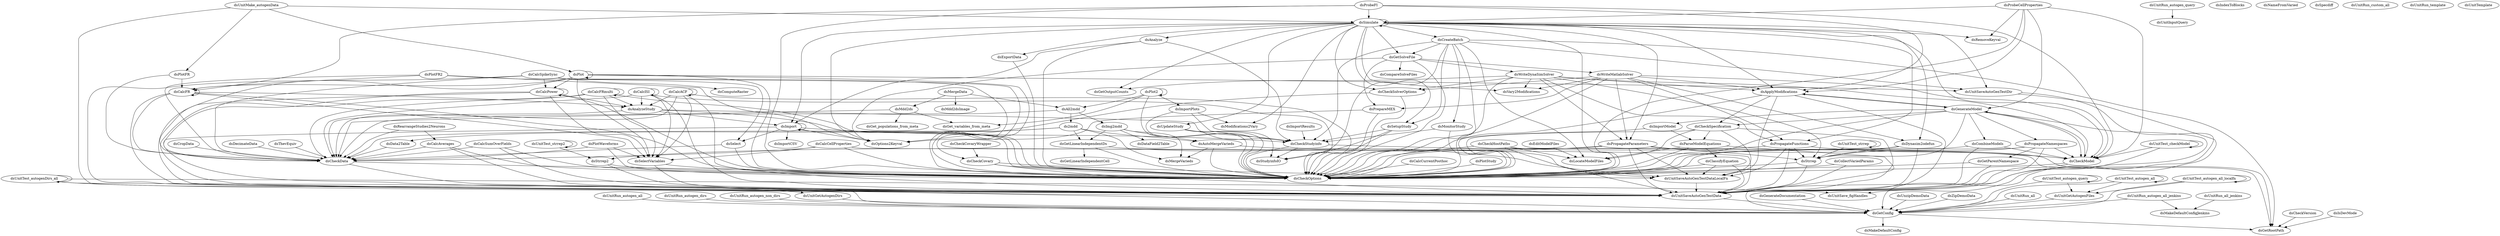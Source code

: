 /* Created by mdot for Matlab */
digraph m2html {
  dsAnalyze -> dsImport;
  dsAnalyze -> dsCheckOptions;
  dsAnalyze -> dsCheckStudyinfo;
  dsImport -> dsImport;
  dsImport -> dsSelect;
  dsImport -> dsCheckOptions;
  dsImport -> dsCheckStudyinfo;
  dsImport -> dsImportCSV;
  dsImport -> dsOptions2Keyval;
  dsImport -> dsUnitSaveAutoGenTestData;
  dsPlot -> dsPlot;
  dsPlot -> dsCalcFR;
  dsPlot -> dsCalcPower;
  dsPlot -> dsCheckCovary;
  dsPlot -> dsCheckData;
  dsPlot -> dsCheckOptions;
  dsPlot -> dsSelectVariables;
  dsPlot -> dsUnitSaveAutoGenTestDir;
  dsPlot2 -> dsPlot2;
  dsPlot2 -> dsAll2mdd;
  dsPlot2 -> dsCheckOptions;
  dsPlot2 -> dsGet_variables_from_meta;
  dsPlot2 -> dsImportPlots;
  dsSelect -> dsCheckData;
  dsSelect -> dsCheckOptions;
  dsSimulate -> dsAnalyze;
  dsSimulate -> dsImport;
  dsSimulate -> dsSimulate;
  dsSimulate -> dsApplyModifications;
  dsSimulate -> dsCheckModel;
  dsSimulate -> dsCheckOptions;
  dsSimulate -> dsCheckSolverOptions;
  dsSimulate -> dsCreateBatch;
  dsSimulate -> dsDynasim2odefun;
  dsSimulate -> dsExportData;
  dsSimulate -> dsGetOutputCounts;
  dsSimulate -> dsGetSolveFile;
  dsSimulate -> dsModifications2Vary;
  dsSimulate -> dsOptions2Keyval;
  dsSimulate -> dsPropagateFunctions;
  dsSimulate -> dsPropagateParameters;
  dsSimulate -> dsRemoveKeyval;
  dsSimulate -> dsSetupStudy;
  dsSimulate -> dsUpdateStudy;
  dsSimulate -> dsVary2Modifications;
  dsSimulate -> dsUnitSaveAutoGenTestDir;
  ds2mdd -> dsAutoMergeVarieds;
  ds2mdd -> dsCheckData;
  ds2mdd -> dsData2Table;
  ds2mdd -> dsGetLinearIndependentDs;
  ds2mdd -> dsMergeVarieds;
  dsAll2mdd -> ds2mdd;
  dsAll2mdd -> dsCheckData;
  dsAll2mdd -> dsImg2mdd;
  dsAnalyzeStudy -> dsImport;
  dsAnalyzeStudy -> dsCheckData;
  dsAnalyzeStudy -> dsCheckOptions;
  dsAnalyzeStudy -> dsCheckStudyinfo;
  dsApplyModifications -> dsCheckOptions;
  dsApplyModifications -> dsCheckSpecification;
  dsApplyModifications -> dsGenerateModel;
  dsApplyModifications -> dsUnitSaveAutoGenTestData;
  dsApplyModifications -> dsUnitSaveAutoGenTestDataLocalFn;
  dsAutoMergeVarieds -> dsCheckOptions;
  dsAutoMergeVarieds -> dsMergeVarieds;
  dsAutoMergeVarieds -> dsUnitSaveAutoGenTestDataLocalFn;
  dsCalcACF -> dsAnalyzeStudy;
  dsCalcACF -> dsCalcACF;
  dsCalcACF -> dsCheckData;
  dsCalcACF -> dsCheckOptions;
  dsCalcACF -> dsSelectVariables;
  dsCalcACF -> dsUnitSaveAutoGenTestData;
  dsCalcAverages -> dsCheckData;
  dsCalcAverages -> dsCheckOptions;
  dsCalcAverages -> dsUnitSaveAutoGenTestData;
  dsCalcCellProperties -> dsCheckData;
  dsCalcCellProperties -> dsCheckOptions;
  dsCalcCellProperties -> dsSelectVariables;
  dsCalcCellProperties -> dsUnitSaveAutoGenTestData;
  dsCalcCurrentPosthoc -> dsCheckOptions;
  dsCalcFR -> dsAnalyzeStudy;
  dsCalcFR -> dsCalcFR;
  dsCalcFR -> dsCheckData;
  dsCalcFR -> dsCheckOptions;
  dsCalcFR -> dsSelectVariables;
  dsCalcFR -> dsUnitSaveAutoGenTestData;
  dsCalcFRmulti -> dsAnalyzeStudy;
  dsCalcFRmulti -> dsCalcFRmulti;
  dsCalcFRmulti -> dsCheckData;
  dsCalcFRmulti -> dsCheckOptions;
  dsCalcFRmulti -> dsSelectVariables;
  dsCalcFRmulti -> dsUnitSaveAutoGenTestData;
  dsCalcISI -> dsAnalyzeStudy;
  dsCalcISI -> dsCalcISI;
  dsCalcISI -> dsCheckData;
  dsCalcISI -> dsCheckOptions;
  dsCalcISI -> dsSelectVariables;
  dsCalcISI -> dsUnitSaveAutoGenTestData;
  dsCalcPower -> dsAnalyzeStudy;
  dsCalcPower -> dsCalcPower;
  dsCalcPower -> dsCheckData;
  dsCalcPower -> dsCheckOptions;
  dsCalcPower -> dsSelectVariables;
  dsCalcPower -> dsUnitSaveAutoGenTestData;
  dsCalcSpikeSync -> dsSelect;
  dsCalcSpikeSync -> dsCalcPower;
  dsCalcSpikeSync -> dsCheckData;
  dsCalcSpikeSync -> dsCheckOptions;
  dsCalcSpikeSync -> dsComputeRaster;
  dsCalcSpikeSync -> dsUnitSaveAutoGenTestData;
  dsCalcSumOverFields -> dsCheckData;
  dsCalcSumOverFields -> dsCheckOptions;
  dsCalcSumOverFields -> dsUnitSaveAutoGenTestData;
  dsCheckCovary -> dsCheckOptions;
  dsCheckCovary -> dsUnitSaveAutoGenTestData;
  dsCheckCovary -> dsUnitSaveAutoGenTestDataLocalFn;
  dsCheckCovaryWrapper -> dsCheckCovary;
  dsCheckData -> dsCheckOptions;
  dsCheckData -> dsUnitSaveAutoGenTestData;
  dsCheckHostPaths -> dsCheckOptions;
  dsCheckHostPaths -> dsGetRootPath;
  dsCheckHostPaths -> dsLocateModelFiles;
  dsCheckHostPaths -> dsUnitSaveAutoGenTestData;
  dsCheckModel -> dsCheckOptions;
  dsCheckModel -> dsGenerateModel;
  dsCheckModel -> dsUnitSaveAutoGenTestData;
  dsCheckSolverOptions -> dsCheckOptions;
  dsCheckSolverOptions -> dsOptions2Keyval;
  dsCheckSpecification -> dsCheckOptions;
  dsCheckSpecification -> dsLocateModelFiles;
  dsCheckSpecification -> dsParseModelEquations;
  dsCheckSpecification -> dsUnitSaveAutoGenTestData;
  dsCheckSpecification -> dsUnitSaveAutoGenTestDataLocalFn;
  dsCheckStudyinfo -> dsCheckOptions;
  dsCheckStudyinfo -> dsGetRootPath;
  dsCheckStudyinfo -> dsStudyinfoIO;
  dsCheckVersion -> dsGetRootPath;
  dsClassifyEquation -> dsCheckOptions;
  dsClassifyEquation -> dsUnitSaveAutoGenTestData;
  dsClassifyEquation -> dsUnitSaveAutoGenTestDataLocalFn;
  dsCollectVariedParams -> dsCheckOptions;
  dsCollectVariedParams -> dsUnitSaveAutoGenTestData;
  dsCombineModels -> dsCheckModel;
  dsCombineModels -> dsCheckOptions;
  dsCombineModels -> dsUnitSaveAutoGenTestData;
  dsCreateBatch -> dsCheckOptions;
  dsCreateBatch -> dsCheckStudyinfo;
  dsCreateBatch -> dsGetRootPath;
  dsCreateBatch -> dsGetSolveFile;
  dsCreateBatch -> dsLocateModelFiles;
  dsCreateBatch -> dsMonitorStudy;
  dsCreateBatch -> dsSetupStudy;
  dsCreateBatch -> dsStudyinfoIO;
  dsCreateBatch -> dsUnitSaveAutoGenTestDir;
  dsCropData -> dsCheckData;
  dsData2Table -> dsCheckData;
  dsDecimateData -> dsCheckData;
  dsDynasim2odefun -> dsCheckOptions;
  dsDynasim2odefun -> dsStrrep;
  dsDynasim2odefun -> dsUnitSaveAutoGenTestData;
  dsEditModelFiles -> dsLocateModelFiles;
  dsExportData -> dsCheckOptions;
  dsGenerateDocumentation -> dsGetConfig;
  dsGenerateModel -> dsApplyModifications;
  dsGenerateModel -> dsCheckModel;
  dsGenerateModel -> dsCheckOptions;
  dsGenerateModel -> dsCheckSpecification;
  dsGenerateModel -> dsCombineModels;
  dsGenerateModel -> dsImportModel;
  dsGenerateModel -> dsPropagateNamespaces;
  dsGenerateModel -> dsStrrep;
  dsGenerateModel -> dsUnitSaveAutoGenTestData;
  dsGetConfig -> dsGetRootPath;
  dsGetConfig -> dsMakeDefaultConfig;
  dsGetLinearIndependentDs -> dsCheckOptions;
  dsGetLinearIndependentDs -> dsGetLinearIndependentCell;
  dsGetLinearIndependentDs -> dsUnitSaveAutoGenTestDataLocalFn;
  dsGetParentNamespace -> dsCheckOptions;
  dsGetParentNamespace -> dsUnitSaveAutoGenTestData;
  dsGetSolveFile -> dsCheckOptions;
  dsGetSolveFile -> dsCompareSolveFiles;
  dsGetSolveFile -> dsOptions2Keyval;
  dsGetSolveFile -> dsPrepareMEX;
  dsGetSolveFile -> dsWriteDynaSimSolver;
  dsGetSolveFile -> dsWriteMatlabSolver;
  dsImg2mdd -> dsAutoMergeVarieds;
  dsImg2mdd -> dsDataField2Table;
  dsImg2mdd -> dsGetLinearIndependentDs;
  dsImg2mdd -> dsMergeVarieds;
  dsImportModel -> dsCheckOptions;
  dsImportModel -> dsParseModelEquations;
  dsImportPlots -> dsCheckOptions;
  dsImportPlots -> dsCheckStudyinfo;
  dsImportPlots -> dsModifications2Vary;
  dsImportResults -> dsCheckStudyinfo;
  dsIsDevMode -> dsGetRootPath;
  dsMdd2ds -> dsCheckData;
  dsMdd2ds -> dsGet_populations_from_meta;
  dsMdd2ds -> dsGet_variables_from_meta;
  dsMergeData -> dsAll2mdd;
  dsMergeData -> dsMdd2ds;
  dsMergeData -> dsMdd2dsImage;
  dsMonitorStudy -> dsCheckOptions;
  dsMonitorStudy -> dsCheckStudyinfo;
  dsParseModelEquations -> dsCheckOptions;
  dsParseModelEquations -> dsClassifyEquation;
  dsParseModelEquations -> dsLocateModelFiles;
  dsParseModelEquations -> dsUnitSaveAutoGenTestData;
  dsPlotFR -> dsCalcFR;
  dsPlotFR -> dsCheckData;
  dsPlotFR2 -> dsCalcFR;
  dsPlotFR2 -> dsCheckData;
  dsPlotFR2 -> dsCheckOptions;
  dsPlotFR2 -> dsOptions2Keyval;
  dsPlotStudy -> dsCheckOptions;
  dsPlotWaveforms -> dsCheckData;
  dsPlotWaveforms -> dsCheckOptions;
  dsPlotWaveforms -> dsSelectVariables;
  dsPrepareMEX -> dsCheckOptions;
  dsPrepareMEX -> dsOptions2Keyval;
  dsProbeCellProperties -> dsSimulate;
  dsProbeCellProperties -> dsApplyModifications;
  dsProbeCellProperties -> dsCheckModel;
  dsProbeCellProperties -> dsCheckOptions;
  dsProbeCellProperties -> dsGenerateModel;
  dsProbeCellProperties -> dsRemoveKeyval;
  dsProbeFI -> dsSimulate;
  dsProbeFI -> dsApplyModifications;
  dsProbeFI -> dsCalcFR;
  dsProbeFI -> dsCheckModel;
  dsProbeFI -> dsCheckOptions;
  dsPropagateFunctions -> dsCheckModel;
  dsPropagateFunctions -> dsCheckOptions;
  dsPropagateFunctions -> dsStrrep;
  dsPropagateFunctions -> dsUnitSaveAutoGenTestData;
  dsPropagateFunctions -> dsUnitSaveAutoGenTestDataLocalFn;
  dsPropagateNamespaces -> dsCheckModel;
  dsPropagateNamespaces -> dsCheckOptions;
  dsPropagateNamespaces -> dsGetParentNamespace;
  dsPropagateNamespaces -> dsStrrep;
  dsPropagateNamespaces -> dsUnitSaveAutoGenTestData;
  dsPropagateParameters -> dsCheckModel;
  dsPropagateParameters -> dsCheckOptions;
  dsPropagateParameters -> dsStrrep;
  dsPropagateParameters -> dsStrrep2;
  dsPropagateParameters -> dsUnitSaveAutoGenTestData;
  dsPropagateParameters -> dsUnitSaveAutoGenTestDataLocalFn;
  dsRearrangeStudies2Neurons -> dsCalcAverages;
  dsRearrangeStudies2Neurons -> dsCheckData;
  dsSelectVariables -> dsCheckOptions;
  dsSelectVariables -> dsUnitSaveAutoGenTestData;
  dsSetupStudy -> dsCheckOptions;
  dsSetupStudy -> dsCheckStudyinfo;
  dsSetupStudy -> dsStudyinfoIO;
  dsStrrep -> dsCheckOptions;
  dsStrrep -> dsUnitSaveAutoGenTestData;
  dsStrrep2 -> dsCheckOptions;
  dsStrrep2 -> dsUnitSaveAutoGenTestData;
  dsThevEquiv -> dsCheckData;
  dsUnzipDemoData -> dsGetConfig;
  dsUpdateStudy -> dsCheckOptions;
  dsUpdateStudy -> dsCheckStudyinfo;
  dsUpdateStudy -> dsStudyinfoIO;
  dsWriteDynaSimSolver -> dsApplyModifications;
  dsWriteDynaSimSolver -> dsCheckModel;
  dsWriteDynaSimSolver -> dsCheckOptions;
  dsWriteDynaSimSolver -> dsCheckSolverOptions;
  dsWriteDynaSimSolver -> dsGetOutputCounts;
  dsWriteDynaSimSolver -> dsPropagateFunctions;
  dsWriteDynaSimSolver -> dsPropagateParameters;
  dsWriteDynaSimSolver -> dsStrrep;
  dsWriteDynaSimSolver -> dsVary2Modifications;
  dsWriteMatlabSolver -> dsApplyModifications;
  dsWriteMatlabSolver -> dsCheckModel;
  dsWriteMatlabSolver -> dsCheckOptions;
  dsWriteMatlabSolver -> dsCheckSolverOptions;
  dsWriteMatlabSolver -> dsDynasim2odefun;
  dsWriteMatlabSolver -> dsPrepareMEX;
  dsWriteMatlabSolver -> dsPropagateFunctions;
  dsWriteMatlabSolver -> dsPropagateParameters;
  dsWriteMatlabSolver -> dsVary2Modifications;
  dsZipDemoData -> dsGetConfig;
  dsUnitGetAutogenDirs -> dsGetConfig;
  dsUnitGetAutogenFiles -> dsGetConfig;
  dsUnitMake_autogenData -> dsPlot;
  dsUnitMake_autogenData -> dsSimulate;
  dsUnitMake_autogenData -> dsGetConfig;
  dsUnitMake_autogenData -> dsPlotFR;
  dsUnitRun_all -> dsGetConfig;
  dsUnitRun_all_jenkins -> dsMakeDefaultConfigJenkins;
  dsUnitRun_autogen_all -> dsGetConfig;
  dsUnitRun_autogen_all_jenkins -> dsGetConfig;
  dsUnitRun_autogen_all_jenkins -> dsMakeDefaultConfigJenkins;
  dsUnitRun_autogen_dirs -> dsGetConfig;
  dsUnitRun_autogen_non_dirs -> dsGetConfig;
  dsUnitRun_autogen_query -> dsUnitInputQuery;
  dsUnitSaveAutoGenTestData -> dsGetConfig;
  dsUnitSaveAutoGenTestDataLocalFn -> dsUnitSaveAutoGenTestData;
  dsUnitSaveAutoGenTestDir -> dsGetConfig;
  dsUnitSaveAutoGenTestDir -> dsUnitSave_figHandles;
  dsUnitTest_autogenDirs_all -> dsGetConfig;
  dsUnitTest_autogenDirs_all -> dsUnitGetAutogenDirs;
  dsUnitTest_autogenDirs_all -> dsUnitSave_figHandles;
  dsUnitTest_autogenDirs_all -> dsUnitTest_autogenDirs_all;
  dsUnitTest_autogen_all -> dsGetConfig;
  dsUnitTest_autogen_all -> dsUnitGetAutogenFiles;
  dsUnitTest_autogen_all -> dsUnitTest_autogen_all;
  dsUnitTest_autogen_all_localfn -> dsGetConfig;
  dsUnitTest_autogen_all_localfn -> dsUnitGetAutogenFiles;
  dsUnitTest_autogen_all_localfn -> dsUnitTest_autogen_all_localfn;
  dsUnitTest_autogen_query -> dsGetConfig;
  dsUnitTest_autogen_query -> dsUnitGetAutogenFiles;
  dsUnitTest_autogen_query -> dsUnitTest_autogen_query;
  dsUnitTest_checkModel -> dsCheckModel;
  dsUnitTest_checkModel -> dsGetConfig;
  dsUnitTest_checkModel -> dsUnitTest_checkModel;
  dsUnitTest_strrep -> dsStrrep;
  dsUnitTest_strrep -> dsUnitTest_strrep;
  dsUnitTest_strrep2 -> dsStrrep2;
  dsUnitTest_strrep2 -> dsUnitTest_strrep2;

  dsAnalyze [URL="functions/dsAnalyze.html"];
  dsImport [URL="functions/dsImport.html"];
  dsPlot [URL="functions/dsPlot.html"];
  dsPlot2 [URL="functions/dsPlot2.html"];
  dsSelect [URL="functions/dsSelect.html"];
  dsSimulate [URL="functions/dsSimulate.html"];
  ds2mdd [URL="functions/internal/ds2mdd.html"];
  dsAll2mdd [URL="functions/internal/dsAll2mdd.html"];
  dsAnalyzeStudy [URL="functions/internal/dsAnalyzeStudy.html"];
  dsApplyModifications [URL="functions/internal/dsApplyModifications.html"];
  dsAutoMergeVarieds [URL="functions/internal/dsAutoMergeVarieds.html"];
  dsCalcACF [URL="functions/internal/dsCalcACF.html"];
  dsCalcAverages [URL="functions/internal/dsCalcAverages.html"];
  dsCalcCellProperties [URL="functions/internal/dsCalcCellProperties.html"];
  dsCalcCurrentPosthoc [URL="functions/internal/dsCalcCurrentPosthoc.html"];
  dsCalcFR [URL="functions/internal/dsCalcFR.html"];
  dsCalcFRmulti [URL="functions/internal/dsCalcFRmulti.html"];
  dsCalcISI [URL="functions/internal/dsCalcISI.html"];
  dsCalcPower [URL="functions/internal/dsCalcPower.html"];
  dsCalcSpikeSync [URL="functions/internal/dsCalcSpikeSync.html"];
  dsCalcSumOverFields [URL="functions/internal/dsCalcSumOverFields.html"];
  dsCheckCovary [URL="functions/internal/dsCheckCovary.html"];
  dsCheckCovaryWrapper [URL="functions/internal/dsCheckCovaryWrapper.html"];
  dsCheckData [URL="functions/internal/dsCheckData.html"];
  dsCheckHostPaths [URL="functions/internal/dsCheckHostPaths.html"];
  dsCheckModel [URL="functions/internal/dsCheckModel.html"];
  dsCheckOptions [URL="functions/internal/dsCheckOptions.html"];
  dsCheckSolverOptions [URL="functions/internal/dsCheckSolverOptions.html"];
  dsCheckSpecification [URL="functions/internal/dsCheckSpecification.html"];
  dsCheckStudyinfo [URL="functions/internal/dsCheckStudyinfo.html"];
  dsCheckVersion [URL="functions/internal/dsCheckVersion.html"];
  dsClassifyEquation [URL="functions/internal/dsClassifyEquation.html"];
  dsCollectVariedParams [URL="functions/internal/dsCollectVariedParams.html"];
  dsCombineModels [URL="functions/internal/dsCombineModels.html"];
  dsCompareSolveFiles [URL="functions/internal/dsCompareSolveFiles.html"];
  dsComputeRaster [URL="functions/internal/dsComputeRaster.html"];
  dsCreateBatch [URL="functions/internal/dsCreateBatch.html"];
  dsCropData [URL="functions/internal/dsCropData.html"];
  dsData2Table [URL="functions/internal/dsData2Table.html"];
  dsDataField2Table [URL="functions/internal/dsDataField2Table.html"];
  dsDecimateData [URL="functions/internal/dsDecimateData.html"];
  dsDynasim2odefun [URL="functions/internal/dsDynasim2odefun.html"];
  dsEditModelFiles [URL="functions/internal/dsEditModelFiles.html"];
  dsExportData [URL="functions/internal/dsExportData.html"];
  dsGenerateDocumentation [URL="functions/internal/dsGenerateDocumentation.html"];
  dsGenerateModel [URL="functions/internal/dsGenerateModel.html"];
  dsGetConfig [URL="functions/internal/dsGetConfig.html"];
  dsGetLinearIndependentCell [URL="functions/internal/dsGetLinearIndependentCell.html"];
  dsGetLinearIndependentDs [URL="functions/internal/dsGetLinearIndependentDs.html"];
  dsGetOutputCounts [URL="functions/internal/dsGetOutputCounts.html"];
  dsGetParentNamespace [URL="functions/internal/dsGetParentNamespace.html"];
  dsGetRootPath [URL="functions/internal/dsGetRootPath.html"];
  dsGetSolveFile [URL="functions/internal/dsGetSolveFile.html"];
  dsGet_populations_from_meta [URL="functions/internal/dsGet_populations_from_meta.html"];
  dsGet_variables_from_meta [URL="functions/internal/dsGet_variables_from_meta.html"];
  dsImg2mdd [URL="functions/internal/dsImg2mdd.html"];
  dsImportCSV [URL="functions/internal/dsImportCSV.html"];
  dsImportModel [URL="functions/internal/dsImportModel.html"];
  dsImportPlots [URL="functions/internal/dsImportPlots.html"];
  dsImportResults [URL="functions/internal/dsImportResults.html"];
  dsIndexToBlocks [URL="functions/internal/dsIndexToBlocks.html"];
  dsIsDevMode [URL="functions/internal/dsIsDevMode.html"];
  dsLocateModelFiles [URL="functions/internal/dsLocateModelFiles.html"];
  dsMakeDefaultConfig [URL="functions/internal/dsMakeDefaultConfig.html"];
  dsMakeDefaultConfigJenkins [URL="functions/internal/dsMakeDefaultConfigJenkins.html"];
  dsMdd2ds [URL="functions/internal/dsMdd2ds.html"];
  dsMdd2dsImage [URL="functions/internal/dsMdd2dsImage.html"];
  dsMergeData [URL="functions/internal/dsMergeData.html"];
  dsMergeVarieds [URL="functions/internal/dsMergeVarieds.html"];
  dsModifications2Vary [URL="functions/internal/dsModifications2Vary.html"];
  dsMonitorStudy [URL="functions/internal/dsMonitorStudy.html"];
  dsNameFromVaried [URL="functions/internal/dsNameFromVaried.html"];
  dsOptions2Keyval [URL="functions/internal/dsOptions2Keyval.html"];
  dsParseModelEquations [URL="functions/internal/dsParseModelEquations.html"];
  dsPlotFR [URL="functions/internal/dsPlotFR.html"];
  dsPlotFR2 [URL="functions/internal/dsPlotFR2.html"];
  dsPlotStudy [URL="functions/internal/dsPlotStudy.html"];
  dsPlotWaveforms [URL="functions/internal/dsPlotWaveforms.html"];
  dsPrepareMEX [URL="functions/internal/dsPrepareMEX.html"];
  dsProbeCellProperties [URL="functions/internal/dsProbeCellProperties.html"];
  dsProbeFI [URL="functions/internal/dsProbeFI.html"];
  dsPropagateFunctions [URL="functions/internal/dsPropagateFunctions.html"];
  dsPropagateNamespaces [URL="functions/internal/dsPropagateNamespaces.html"];
  dsPropagateParameters [URL="functions/internal/dsPropagateParameters.html"];
  dsRearrangeStudies2Neurons [URL="functions/internal/dsRearrangeStudies2Neurons.html"];
  dsRemoveKeyval [URL="functions/internal/dsRemoveKeyval.html"];
  dsSelectVariables [URL="functions/internal/dsSelectVariables.html"];
  dsSetupStudy [URL="functions/internal/dsSetupStudy.html"];
  dsSpecdiff [URL="functions/internal/dsSpecdiff.html"];
  dsStrrep [URL="functions/internal/dsStrrep.html"];
  dsStrrep2 [URL="functions/internal/dsStrrep2.html"];
  dsStudyinfoIO [URL="functions/internal/dsStudyinfoIO.html"];
  dsThevEquiv [URL="functions/internal/dsThevEquiv.html"];
  dsUnzipDemoData [URL="functions/internal/dsUnzipDemoData.html"];
  dsUpdateStudy [URL="functions/internal/dsUpdateStudy.html"];
  dsVary2Modifications [URL="functions/internal/dsVary2Modifications.html"];
  dsWriteDynaSimSolver [URL="functions/internal/dsWriteDynaSimSolver.html"];
  dsWriteMatlabSolver [URL="functions/internal/dsWriteMatlabSolver.html"];
  dsZipDemoData [URL="functions/internal/dsZipDemoData.html"];
  dsUnitGetAutogenDirs [URL="functions/internal/unit-test/dsUnitGetAutogenDirs.html"];
  dsUnitGetAutogenFiles [URL="functions/internal/unit-test/dsUnitGetAutogenFiles.html"];
  dsUnitInputQuery [URL="functions/internal/unit-test/dsUnitInputQuery.html"];
  dsUnitMake_autogenData [URL="functions/internal/unit-test/dsUnitMake_autogenData.html"];
  dsUnitRun_all [URL="functions/internal/unit-test/dsUnitRun_all.html"];
  dsUnitRun_all_jenkins [URL="functions/internal/unit-test/dsUnitRun_all_jenkins.html"];
  dsUnitRun_autogen_all [URL="functions/internal/unit-test/dsUnitRun_autogen_all.html"];
  dsUnitRun_autogen_all_jenkins [URL="functions/internal/unit-test/dsUnitRun_autogen_all_jenkins.html"];
  dsUnitRun_autogen_dirs [URL="functions/internal/unit-test/dsUnitRun_autogen_dirs.html"];
  dsUnitRun_autogen_non_dirs [URL="functions/internal/unit-test/dsUnitRun_autogen_non_dirs.html"];
  dsUnitRun_autogen_query [URL="functions/internal/unit-test/dsUnitRun_autogen_query.html"];
  dsUnitRun_custom_all [URL="functions/internal/unit-test/dsUnitRun_custom_all.html"];
  dsUnitRun_template [URL="functions/internal/unit-test/dsUnitRun_template.html"];
  dsUnitSaveAutoGenTestData [URL="functions/internal/unit-test/dsUnitSaveAutoGenTestData.html"];
  dsUnitSaveAutoGenTestDataLocalFn [URL="functions/internal/unit-test/dsUnitSaveAutoGenTestDataLocalFn.html"];
  dsUnitSaveAutoGenTestDir [URL="functions/internal/unit-test/dsUnitSaveAutoGenTestDir.html"];
  dsUnitSave_figHandles [URL="functions/internal/unit-test/dsUnitSave_figHandles.html"];
  dsUnitTemplate [URL="functions/internal/unit-test/dsUnitTemplate.html"];
  dsUnitTest_autogenDirs_all [URL="functions/internal/unit-test/dsUnitTest_autogenDirs_all.html"];
  dsUnitTest_autogen_all [URL="functions/internal/unit-test/dsUnitTest_autogen_all.html"];
  dsUnitTest_autogen_all_localfn [URL="functions/internal/unit-test/dsUnitTest_autogen_all_localfn.html"];
  dsUnitTest_autogen_query [URL="functions/internal/unit-test/dsUnitTest_autogen_query.html"];
  dsUnitTest_checkModel [URL="functions/internal/unit-test/dsUnitTest_checkModel.html"];
  dsUnitTest_strrep [URL="functions/internal/unit-test/dsUnitTest_strrep.html"];
  dsUnitTest_strrep2 [URL="functions/internal/unit-test/dsUnitTest_strrep2.html"];
}